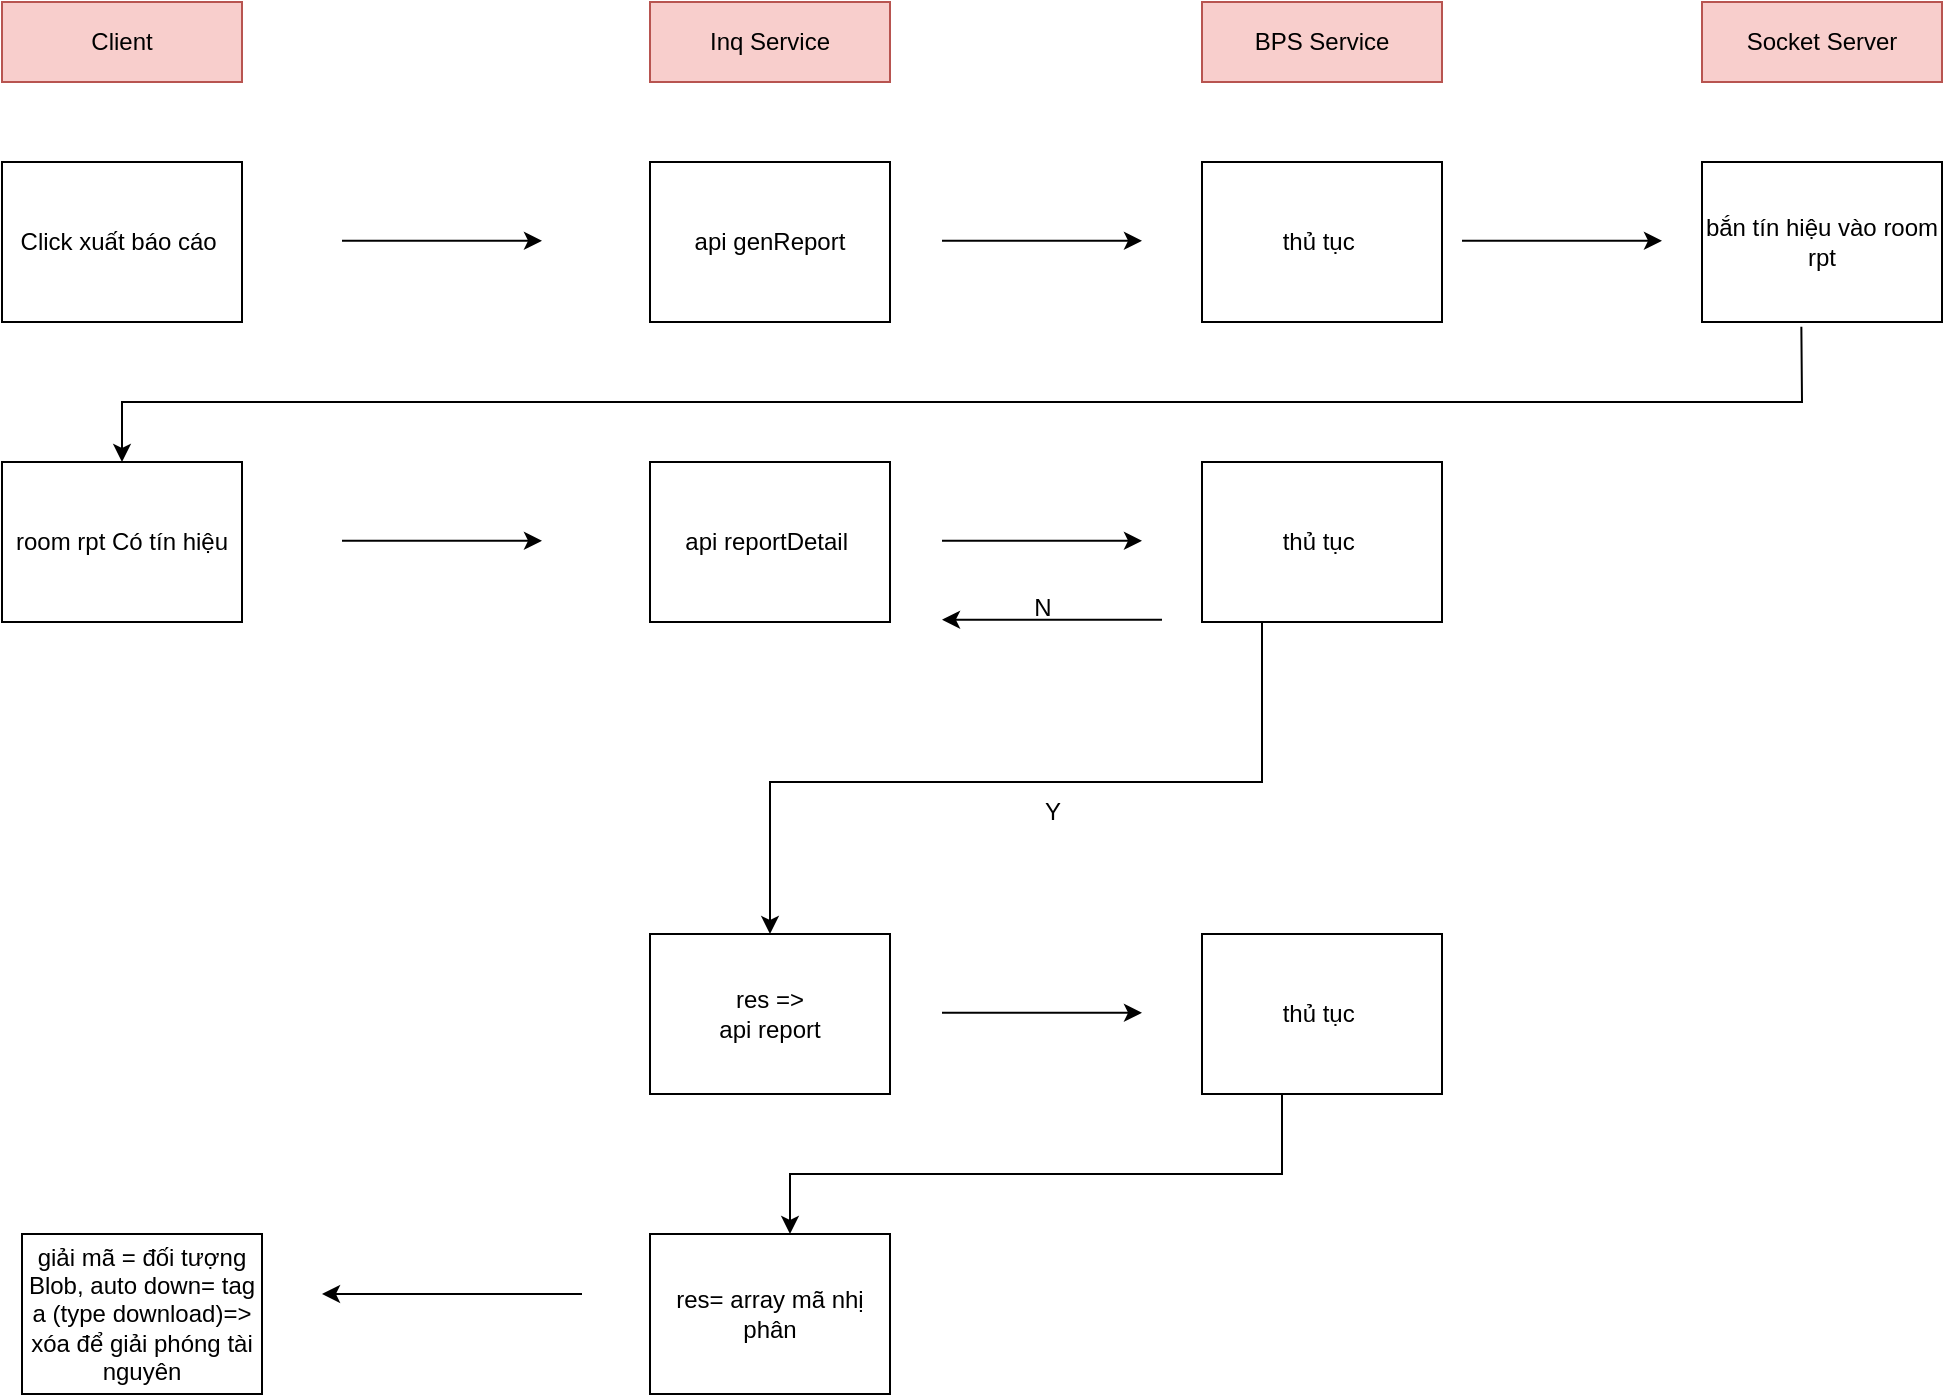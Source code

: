 <mxfile version="24.0.7" type="github">
  <diagram name="Trang-1" id="zCWA8Eu7w8CtT1oiVvqN">
    <mxGraphModel dx="1035" dy="613" grid="1" gridSize="10" guides="1" tooltips="1" connect="1" arrows="1" fold="1" page="1" pageScale="1" pageWidth="827" pageHeight="1169" math="0" shadow="0">
      <root>
        <mxCell id="0" />
        <mxCell id="1" parent="0" />
        <mxCell id="LS03Y8f6fjzf-Ko7TIim-1" value="Client" style="rounded=0;whiteSpace=wrap;html=1;fillColor=#f8cecc;strokeColor=#b85450;" vertex="1" parent="1">
          <mxGeometry x="30" y="80" width="120" height="40" as="geometry" />
        </mxCell>
        <mxCell id="LS03Y8f6fjzf-Ko7TIim-3" value="Socket Server" style="rounded=0;whiteSpace=wrap;html=1;fillColor=#f8cecc;strokeColor=#b85450;" vertex="1" parent="1">
          <mxGeometry x="880" y="80" width="120" height="40" as="geometry" />
        </mxCell>
        <mxCell id="LS03Y8f6fjzf-Ko7TIim-4" value="Inq Service" style="rounded=0;whiteSpace=wrap;html=1;fillColor=#f8cecc;strokeColor=#b85450;" vertex="1" parent="1">
          <mxGeometry x="354" y="80" width="120" height="40" as="geometry" />
        </mxCell>
        <mxCell id="LS03Y8f6fjzf-Ko7TIim-6" value="Click xuất báo cáo&amp;nbsp;" style="whiteSpace=wrap;html=1;" vertex="1" parent="1">
          <mxGeometry x="30" y="160" width="120" height="80" as="geometry" />
        </mxCell>
        <mxCell id="LS03Y8f6fjzf-Ko7TIim-7" value="BPS Service" style="rounded=0;whiteSpace=wrap;html=1;fillColor=#f8cecc;strokeColor=#b85450;" vertex="1" parent="1">
          <mxGeometry x="630" y="80" width="120" height="40" as="geometry" />
        </mxCell>
        <mxCell id="LS03Y8f6fjzf-Ko7TIim-9" value="api genReport" style="whiteSpace=wrap;html=1;" vertex="1" parent="1">
          <mxGeometry x="354" y="160" width="120" height="80" as="geometry" />
        </mxCell>
        <mxCell id="LS03Y8f6fjzf-Ko7TIim-10" value="thủ tục&amp;nbsp;" style="whiteSpace=wrap;html=1;" vertex="1" parent="1">
          <mxGeometry x="630" y="160" width="120" height="80" as="geometry" />
        </mxCell>
        <mxCell id="LS03Y8f6fjzf-Ko7TIim-12" value="bắn tín hiệu vào room rpt" style="whiteSpace=wrap;html=1;" vertex="1" parent="1">
          <mxGeometry x="880" y="160" width="120" height="80" as="geometry" />
        </mxCell>
        <mxCell id="LS03Y8f6fjzf-Ko7TIim-16" value="room rpt Có tín hiệu" style="whiteSpace=wrap;html=1;" vertex="1" parent="1">
          <mxGeometry x="30" y="310" width="120" height="80" as="geometry" />
        </mxCell>
        <mxCell id="LS03Y8f6fjzf-Ko7TIim-17" value="api reportDetail&amp;nbsp;" style="whiteSpace=wrap;html=1;" vertex="1" parent="1">
          <mxGeometry x="354" y="310" width="120" height="80" as="geometry" />
        </mxCell>
        <mxCell id="LS03Y8f6fjzf-Ko7TIim-18" value="thủ tục&amp;nbsp;" style="whiteSpace=wrap;html=1;" vertex="1" parent="1">
          <mxGeometry x="630" y="310" width="120" height="80" as="geometry" />
        </mxCell>
        <mxCell id="LS03Y8f6fjzf-Ko7TIim-22" value="" style="edgeStyle=none;orthogonalLoop=1;jettySize=auto;html=1;rounded=0;" edge="1" parent="1">
          <mxGeometry width="100" relative="1" as="geometry">
            <mxPoint x="200" y="199.41" as="sourcePoint" />
            <mxPoint x="300" y="199.41" as="targetPoint" />
            <Array as="points" />
          </mxGeometry>
        </mxCell>
        <mxCell id="LS03Y8f6fjzf-Ko7TIim-23" value="" style="edgeStyle=none;orthogonalLoop=1;jettySize=auto;html=1;rounded=0;" edge="1" parent="1">
          <mxGeometry width="100" relative="1" as="geometry">
            <mxPoint x="500" y="199.41" as="sourcePoint" />
            <mxPoint x="600" y="199.41" as="targetPoint" />
            <Array as="points" />
          </mxGeometry>
        </mxCell>
        <mxCell id="LS03Y8f6fjzf-Ko7TIim-24" value="" style="edgeStyle=none;orthogonalLoop=1;jettySize=auto;html=1;rounded=0;" edge="1" parent="1">
          <mxGeometry width="100" relative="1" as="geometry">
            <mxPoint x="760" y="199.41" as="sourcePoint" />
            <mxPoint x="860" y="199.41" as="targetPoint" />
            <Array as="points" />
          </mxGeometry>
        </mxCell>
        <mxCell id="LS03Y8f6fjzf-Ko7TIim-25" value="" style="edgeStyle=none;orthogonalLoop=1;jettySize=auto;html=1;rounded=0;entryX=0.5;entryY=0;entryDx=0;entryDy=0;exitX=0.414;exitY=1.029;exitDx=0;exitDy=0;exitPerimeter=0;" edge="1" parent="1" source="LS03Y8f6fjzf-Ko7TIim-12" target="LS03Y8f6fjzf-Ko7TIim-16">
          <mxGeometry width="100" relative="1" as="geometry">
            <mxPoint x="930" y="280" as="sourcePoint" />
            <mxPoint x="90" y="280" as="targetPoint" />
            <Array as="points">
              <mxPoint x="930" y="280" />
              <mxPoint x="90" y="280" />
            </Array>
          </mxGeometry>
        </mxCell>
        <mxCell id="LS03Y8f6fjzf-Ko7TIim-27" value="" style="edgeStyle=none;orthogonalLoop=1;jettySize=auto;html=1;rounded=0;" edge="1" parent="1">
          <mxGeometry width="100" relative="1" as="geometry">
            <mxPoint x="200" y="349.41" as="sourcePoint" />
            <mxPoint x="300" y="349.41" as="targetPoint" />
            <Array as="points" />
          </mxGeometry>
        </mxCell>
        <mxCell id="LS03Y8f6fjzf-Ko7TIim-28" value="" style="edgeStyle=none;orthogonalLoop=1;jettySize=auto;html=1;rounded=0;" edge="1" parent="1">
          <mxGeometry width="100" relative="1" as="geometry">
            <mxPoint x="500" y="349.41" as="sourcePoint" />
            <mxPoint x="600" y="349.41" as="targetPoint" />
            <Array as="points" />
          </mxGeometry>
        </mxCell>
        <mxCell id="LS03Y8f6fjzf-Ko7TIim-30" value="res =&amp;gt;&lt;br&gt;api report" style="whiteSpace=wrap;html=1;" vertex="1" parent="1">
          <mxGeometry x="354" y="546" width="120" height="80" as="geometry" />
        </mxCell>
        <mxCell id="LS03Y8f6fjzf-Ko7TIim-31" value="" style="edgeStyle=none;orthogonalLoop=1;jettySize=auto;html=1;rounded=0;exitX=0.25;exitY=1;exitDx=0;exitDy=0;entryX=0.5;entryY=0;entryDx=0;entryDy=0;" edge="1" parent="1" source="LS03Y8f6fjzf-Ko7TIim-18" target="LS03Y8f6fjzf-Ko7TIim-30">
          <mxGeometry width="100" relative="1" as="geometry">
            <mxPoint x="414" y="430" as="sourcePoint" />
            <mxPoint x="514" y="430" as="targetPoint" />
            <Array as="points">
              <mxPoint x="660" y="470" />
              <mxPoint x="414" y="470" />
            </Array>
          </mxGeometry>
        </mxCell>
        <mxCell id="LS03Y8f6fjzf-Ko7TIim-33" value="thủ tục&amp;nbsp;" style="whiteSpace=wrap;html=1;" vertex="1" parent="1">
          <mxGeometry x="630" y="546" width="120" height="80" as="geometry" />
        </mxCell>
        <mxCell id="LS03Y8f6fjzf-Ko7TIim-34" value="" style="edgeStyle=none;orthogonalLoop=1;jettySize=auto;html=1;rounded=0;" edge="1" parent="1">
          <mxGeometry width="100" relative="1" as="geometry">
            <mxPoint x="500" y="585.41" as="sourcePoint" />
            <mxPoint x="600" y="585.41" as="targetPoint" />
            <Array as="points" />
          </mxGeometry>
        </mxCell>
        <mxCell id="LS03Y8f6fjzf-Ko7TIim-35" value="res= array mã nhị phân" style="whiteSpace=wrap;html=1;" vertex="1" parent="1">
          <mxGeometry x="354" y="696" width="120" height="80" as="geometry" />
        </mxCell>
        <mxCell id="LS03Y8f6fjzf-Ko7TIim-36" value="" style="edgeStyle=none;orthogonalLoop=1;jettySize=auto;html=1;rounded=0;exitX=0.25;exitY=1;exitDx=0;exitDy=0;entryX=0.5;entryY=0;entryDx=0;entryDy=0;" edge="1" parent="1">
          <mxGeometry width="100" relative="1" as="geometry">
            <mxPoint x="670" y="626" as="sourcePoint" />
            <mxPoint x="424" y="696" as="targetPoint" />
            <Array as="points">
              <mxPoint x="670" y="666" />
              <mxPoint x="424" y="666" />
            </Array>
          </mxGeometry>
        </mxCell>
        <mxCell id="LS03Y8f6fjzf-Ko7TIim-37" value="giải mã = đối tượng Blob, auto down= tag a (type download)=&amp;gt; xóa để giải phóng tài nguyên" style="whiteSpace=wrap;html=1;" vertex="1" parent="1">
          <mxGeometry x="40" y="696" width="120" height="80" as="geometry" />
        </mxCell>
        <mxCell id="LS03Y8f6fjzf-Ko7TIim-38" value="" style="edgeStyle=none;orthogonalLoop=1;jettySize=auto;html=1;rounded=0;" edge="1" parent="1">
          <mxGeometry width="100" relative="1" as="geometry">
            <mxPoint x="320" y="726" as="sourcePoint" />
            <mxPoint x="190" y="726" as="targetPoint" />
            <Array as="points" />
          </mxGeometry>
        </mxCell>
        <mxCell id="LS03Y8f6fjzf-Ko7TIim-40" value="Y" style="text;html=1;align=center;verticalAlign=middle;resizable=0;points=[];autosize=1;strokeColor=none;fillColor=none;" vertex="1" parent="1">
          <mxGeometry x="540" y="470" width="30" height="30" as="geometry" />
        </mxCell>
        <mxCell id="LS03Y8f6fjzf-Ko7TIim-41" value="" style="edgeStyle=none;orthogonalLoop=1;jettySize=auto;html=1;rounded=0;" edge="1" parent="1">
          <mxGeometry width="100" relative="1" as="geometry">
            <mxPoint x="610" y="388.82" as="sourcePoint" />
            <mxPoint x="500" y="388.82" as="targetPoint" />
            <Array as="points" />
          </mxGeometry>
        </mxCell>
        <mxCell id="LS03Y8f6fjzf-Ko7TIim-42" value="N" style="text;html=1;align=center;verticalAlign=middle;resizable=0;points=[];autosize=1;strokeColor=none;fillColor=none;" vertex="1" parent="1">
          <mxGeometry x="535" y="368" width="30" height="30" as="geometry" />
        </mxCell>
      </root>
    </mxGraphModel>
  </diagram>
</mxfile>
